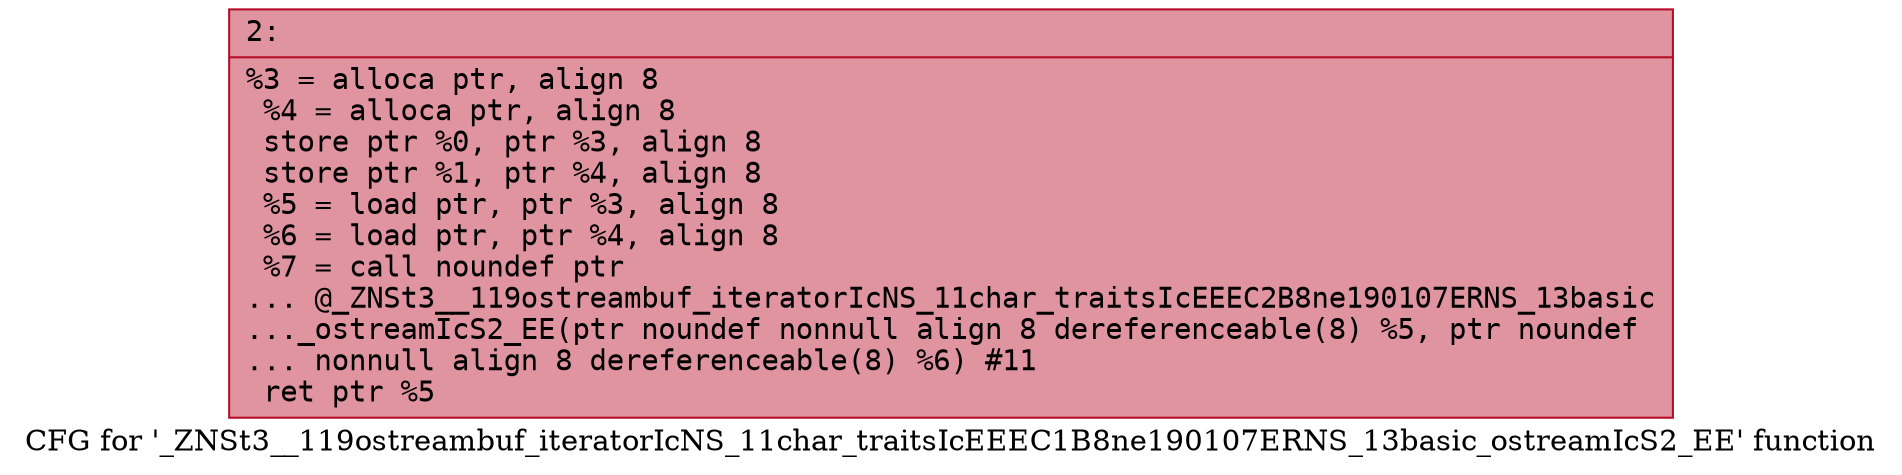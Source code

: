 digraph "CFG for '_ZNSt3__119ostreambuf_iteratorIcNS_11char_traitsIcEEEC1B8ne190107ERNS_13basic_ostreamIcS2_EE' function" {
	label="CFG for '_ZNSt3__119ostreambuf_iteratorIcNS_11char_traitsIcEEEC1B8ne190107ERNS_13basic_ostreamIcS2_EE' function";

	Node0x600001398fa0 [shape=record,color="#b70d28ff", style=filled, fillcolor="#b70d2870" fontname="Courier",label="{2:\l|  %3 = alloca ptr, align 8\l  %4 = alloca ptr, align 8\l  store ptr %0, ptr %3, align 8\l  store ptr %1, ptr %4, align 8\l  %5 = load ptr, ptr %3, align 8\l  %6 = load ptr, ptr %4, align 8\l  %7 = call noundef ptr\l... @_ZNSt3__119ostreambuf_iteratorIcNS_11char_traitsIcEEEC2B8ne190107ERNS_13basic\l..._ostreamIcS2_EE(ptr noundef nonnull align 8 dereferenceable(8) %5, ptr noundef\l... nonnull align 8 dereferenceable(8) %6) #11\l  ret ptr %5\l}"];
}
